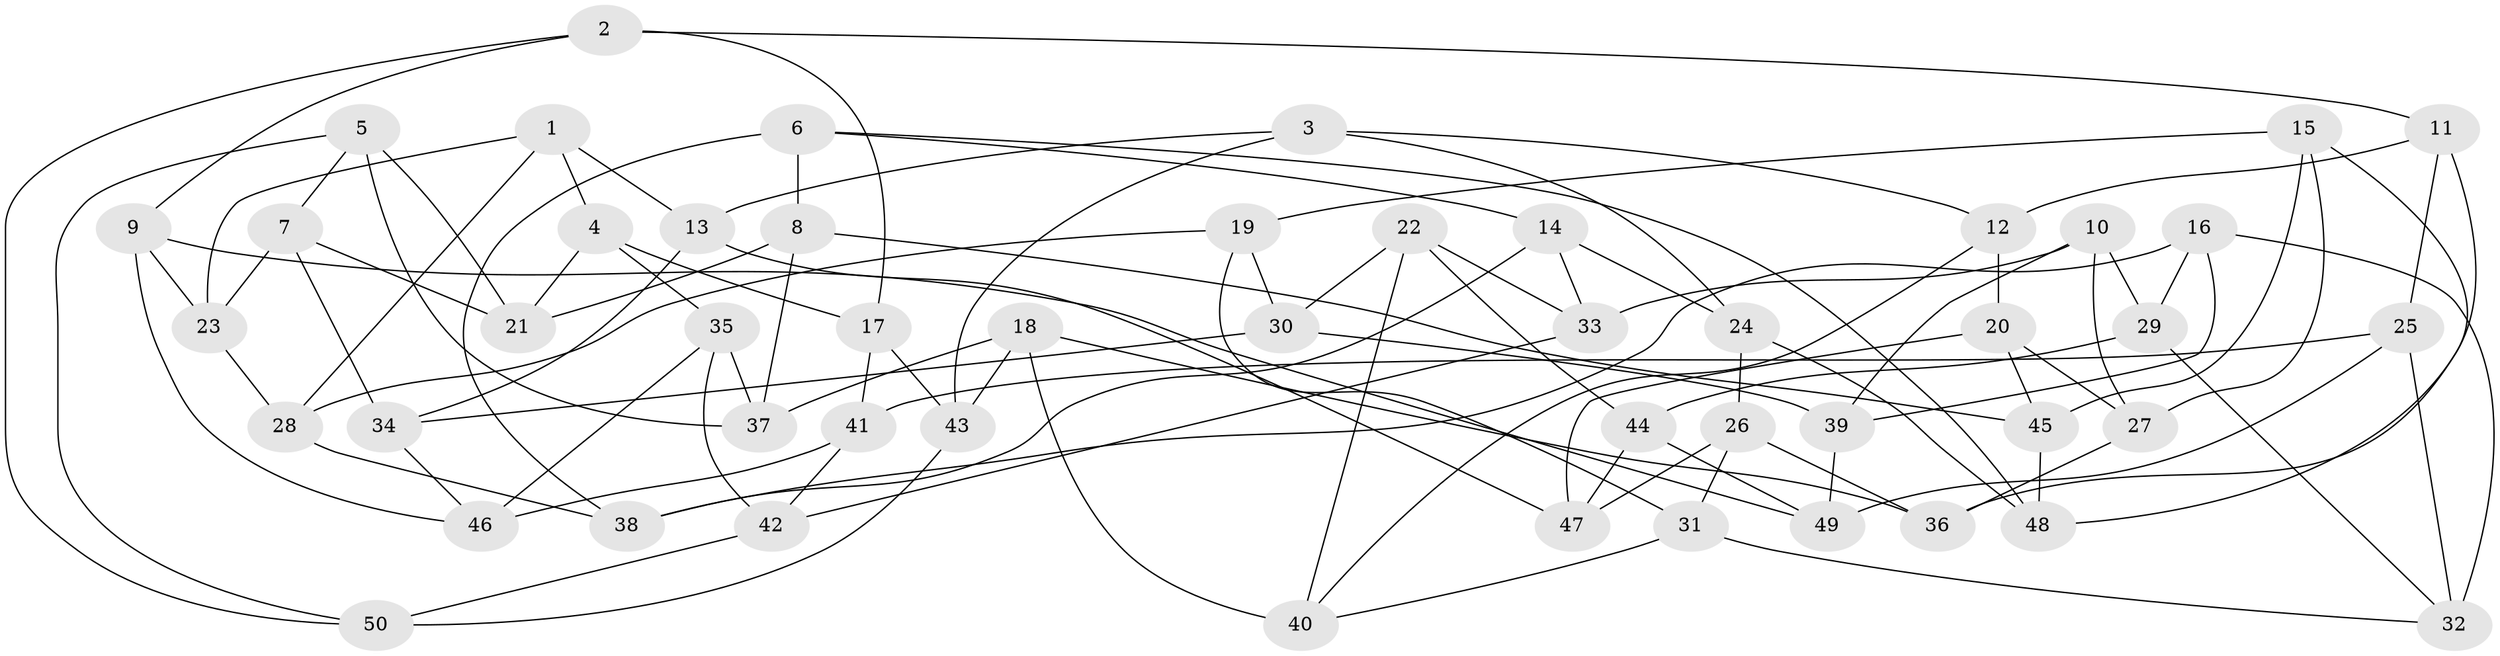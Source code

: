 // Generated by graph-tools (version 1.1) at 2025/03/03/09/25 03:03:08]
// undirected, 50 vertices, 100 edges
graph export_dot {
graph [start="1"]
  node [color=gray90,style=filled];
  1;
  2;
  3;
  4;
  5;
  6;
  7;
  8;
  9;
  10;
  11;
  12;
  13;
  14;
  15;
  16;
  17;
  18;
  19;
  20;
  21;
  22;
  23;
  24;
  25;
  26;
  27;
  28;
  29;
  30;
  31;
  32;
  33;
  34;
  35;
  36;
  37;
  38;
  39;
  40;
  41;
  42;
  43;
  44;
  45;
  46;
  47;
  48;
  49;
  50;
  1 -- 4;
  1 -- 13;
  1 -- 23;
  1 -- 28;
  2 -- 11;
  2 -- 9;
  2 -- 50;
  2 -- 17;
  3 -- 13;
  3 -- 43;
  3 -- 12;
  3 -- 24;
  4 -- 17;
  4 -- 35;
  4 -- 21;
  5 -- 50;
  5 -- 7;
  5 -- 21;
  5 -- 37;
  6 -- 48;
  6 -- 14;
  6 -- 38;
  6 -- 8;
  7 -- 34;
  7 -- 23;
  7 -- 21;
  8 -- 21;
  8 -- 37;
  8 -- 45;
  9 -- 46;
  9 -- 23;
  9 -- 49;
  10 -- 33;
  10 -- 27;
  10 -- 39;
  10 -- 29;
  11 -- 25;
  11 -- 36;
  11 -- 12;
  12 -- 20;
  12 -- 40;
  13 -- 34;
  13 -- 47;
  14 -- 33;
  14 -- 38;
  14 -- 24;
  15 -- 27;
  15 -- 48;
  15 -- 19;
  15 -- 45;
  16 -- 38;
  16 -- 29;
  16 -- 39;
  16 -- 32;
  17 -- 43;
  17 -- 41;
  18 -- 40;
  18 -- 37;
  18 -- 43;
  18 -- 36;
  19 -- 30;
  19 -- 31;
  19 -- 28;
  20 -- 27;
  20 -- 45;
  20 -- 47;
  22 -- 40;
  22 -- 44;
  22 -- 30;
  22 -- 33;
  23 -- 28;
  24 -- 48;
  24 -- 26;
  25 -- 41;
  25 -- 32;
  25 -- 49;
  26 -- 47;
  26 -- 36;
  26 -- 31;
  27 -- 36;
  28 -- 38;
  29 -- 32;
  29 -- 44;
  30 -- 39;
  30 -- 34;
  31 -- 40;
  31 -- 32;
  33 -- 42;
  34 -- 46;
  35 -- 46;
  35 -- 37;
  35 -- 42;
  39 -- 49;
  41 -- 46;
  41 -- 42;
  42 -- 50;
  43 -- 50;
  44 -- 47;
  44 -- 49;
  45 -- 48;
}
